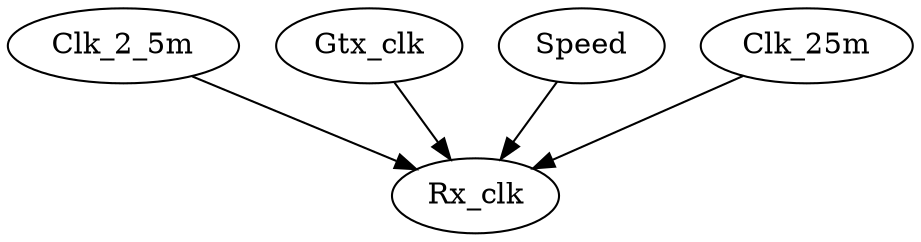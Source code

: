 strict digraph "" {
	Clk_2_5m	 [complexity=7,
		importance=0.187499729319,
		rank=0.026785675617];
	Rx_clk	 [complexity=0,
		importance=0.124999613313,
		rank=0.0];
	Clk_2_5m -> Rx_clk;
	Gtx_clk	 [complexity=7,
		importance=0.187499729319,
		rank=0.026785675617];
	Gtx_clk -> Rx_clk;
	Speed	 [complexity=7,
		importance=0.187499729319,
		rank=0.026785675617];
	Speed -> Rx_clk;
	Clk_25m	 [complexity=7,
		importance=0.187499729319,
		rank=0.026785675617];
	Clk_25m -> Rx_clk;
}
